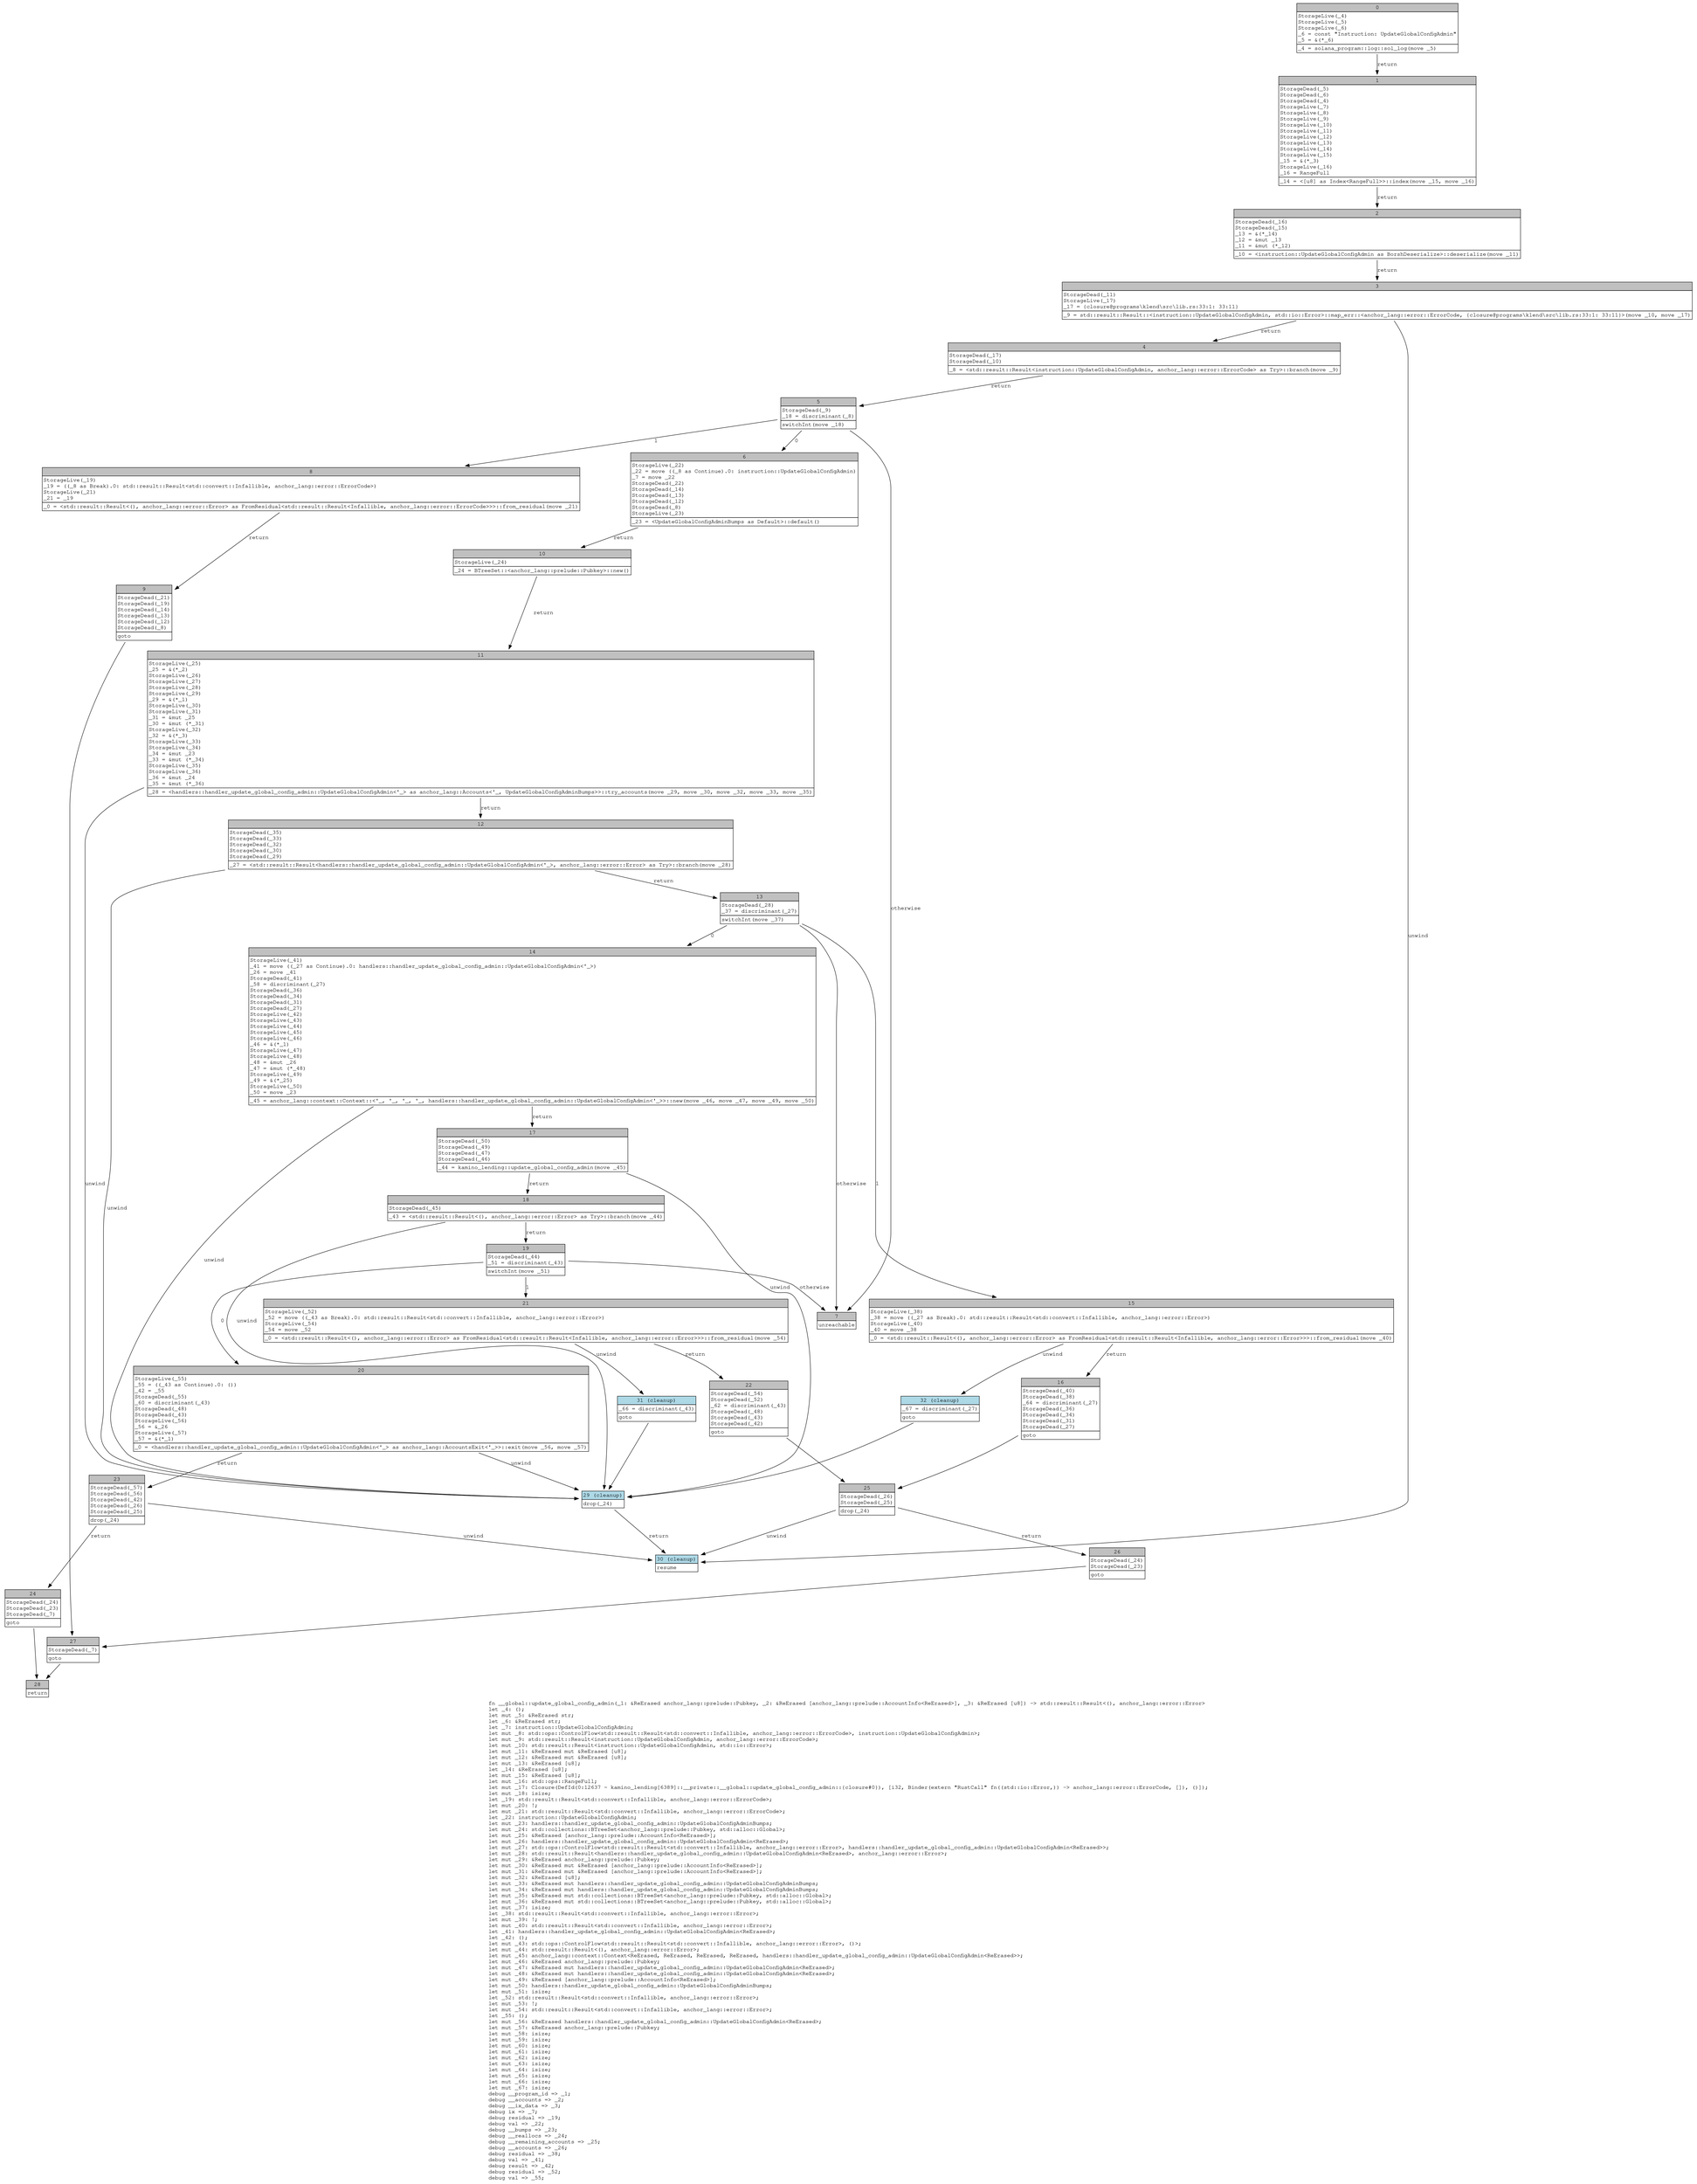 digraph Mir_0_12635 {
    graph [fontname="Courier, monospace"];
    node [fontname="Courier, monospace"];
    edge [fontname="Courier, monospace"];
    label=<fn __global::update_global_config_admin(_1: &amp;ReErased anchor_lang::prelude::Pubkey, _2: &amp;ReErased [anchor_lang::prelude::AccountInfo&lt;ReErased&gt;], _3: &amp;ReErased [u8]) -&gt; std::result::Result&lt;(), anchor_lang::error::Error&gt;<br align="left"/>let _4: ();<br align="left"/>let mut _5: &amp;ReErased str;<br align="left"/>let _6: &amp;ReErased str;<br align="left"/>let _7: instruction::UpdateGlobalConfigAdmin;<br align="left"/>let mut _8: std::ops::ControlFlow&lt;std::result::Result&lt;std::convert::Infallible, anchor_lang::error::ErrorCode&gt;, instruction::UpdateGlobalConfigAdmin&gt;;<br align="left"/>let mut _9: std::result::Result&lt;instruction::UpdateGlobalConfigAdmin, anchor_lang::error::ErrorCode&gt;;<br align="left"/>let mut _10: std::result::Result&lt;instruction::UpdateGlobalConfigAdmin, std::io::Error&gt;;<br align="left"/>let mut _11: &amp;ReErased mut &amp;ReErased [u8];<br align="left"/>let mut _12: &amp;ReErased mut &amp;ReErased [u8];<br align="left"/>let mut _13: &amp;ReErased [u8];<br align="left"/>let _14: &amp;ReErased [u8];<br align="left"/>let mut _15: &amp;ReErased [u8];<br align="left"/>let mut _16: std::ops::RangeFull;<br align="left"/>let mut _17: Closure(DefId(0:12637 ~ kamino_lending[6389]::__private::__global::update_global_config_admin::{closure#0}), [i32, Binder(extern &quot;RustCall&quot; fn((std::io::Error,)) -&gt; anchor_lang::error::ErrorCode, []), ()]);<br align="left"/>let mut _18: isize;<br align="left"/>let _19: std::result::Result&lt;std::convert::Infallible, anchor_lang::error::ErrorCode&gt;;<br align="left"/>let mut _20: !;<br align="left"/>let mut _21: std::result::Result&lt;std::convert::Infallible, anchor_lang::error::ErrorCode&gt;;<br align="left"/>let _22: instruction::UpdateGlobalConfigAdmin;<br align="left"/>let mut _23: handlers::handler_update_global_config_admin::UpdateGlobalConfigAdminBumps;<br align="left"/>let mut _24: std::collections::BTreeSet&lt;anchor_lang::prelude::Pubkey, std::alloc::Global&gt;;<br align="left"/>let mut _25: &amp;ReErased [anchor_lang::prelude::AccountInfo&lt;ReErased&gt;];<br align="left"/>let mut _26: handlers::handler_update_global_config_admin::UpdateGlobalConfigAdmin&lt;ReErased&gt;;<br align="left"/>let mut _27: std::ops::ControlFlow&lt;std::result::Result&lt;std::convert::Infallible, anchor_lang::error::Error&gt;, handlers::handler_update_global_config_admin::UpdateGlobalConfigAdmin&lt;ReErased&gt;&gt;;<br align="left"/>let mut _28: std::result::Result&lt;handlers::handler_update_global_config_admin::UpdateGlobalConfigAdmin&lt;ReErased&gt;, anchor_lang::error::Error&gt;;<br align="left"/>let mut _29: &amp;ReErased anchor_lang::prelude::Pubkey;<br align="left"/>let mut _30: &amp;ReErased mut &amp;ReErased [anchor_lang::prelude::AccountInfo&lt;ReErased&gt;];<br align="left"/>let mut _31: &amp;ReErased mut &amp;ReErased [anchor_lang::prelude::AccountInfo&lt;ReErased&gt;];<br align="left"/>let mut _32: &amp;ReErased [u8];<br align="left"/>let mut _33: &amp;ReErased mut handlers::handler_update_global_config_admin::UpdateGlobalConfigAdminBumps;<br align="left"/>let mut _34: &amp;ReErased mut handlers::handler_update_global_config_admin::UpdateGlobalConfigAdminBumps;<br align="left"/>let mut _35: &amp;ReErased mut std::collections::BTreeSet&lt;anchor_lang::prelude::Pubkey, std::alloc::Global&gt;;<br align="left"/>let mut _36: &amp;ReErased mut std::collections::BTreeSet&lt;anchor_lang::prelude::Pubkey, std::alloc::Global&gt;;<br align="left"/>let mut _37: isize;<br align="left"/>let _38: std::result::Result&lt;std::convert::Infallible, anchor_lang::error::Error&gt;;<br align="left"/>let mut _39: !;<br align="left"/>let mut _40: std::result::Result&lt;std::convert::Infallible, anchor_lang::error::Error&gt;;<br align="left"/>let _41: handlers::handler_update_global_config_admin::UpdateGlobalConfigAdmin&lt;ReErased&gt;;<br align="left"/>let _42: ();<br align="left"/>let mut _43: std::ops::ControlFlow&lt;std::result::Result&lt;std::convert::Infallible, anchor_lang::error::Error&gt;, ()&gt;;<br align="left"/>let mut _44: std::result::Result&lt;(), anchor_lang::error::Error&gt;;<br align="left"/>let mut _45: anchor_lang::context::Context&lt;ReErased, ReErased, ReErased, ReErased, handlers::handler_update_global_config_admin::UpdateGlobalConfigAdmin&lt;ReErased&gt;&gt;;<br align="left"/>let mut _46: &amp;ReErased anchor_lang::prelude::Pubkey;<br align="left"/>let mut _47: &amp;ReErased mut handlers::handler_update_global_config_admin::UpdateGlobalConfigAdmin&lt;ReErased&gt;;<br align="left"/>let mut _48: &amp;ReErased mut handlers::handler_update_global_config_admin::UpdateGlobalConfigAdmin&lt;ReErased&gt;;<br align="left"/>let mut _49: &amp;ReErased [anchor_lang::prelude::AccountInfo&lt;ReErased&gt;];<br align="left"/>let mut _50: handlers::handler_update_global_config_admin::UpdateGlobalConfigAdminBumps;<br align="left"/>let mut _51: isize;<br align="left"/>let _52: std::result::Result&lt;std::convert::Infallible, anchor_lang::error::Error&gt;;<br align="left"/>let mut _53: !;<br align="left"/>let mut _54: std::result::Result&lt;std::convert::Infallible, anchor_lang::error::Error&gt;;<br align="left"/>let _55: ();<br align="left"/>let mut _56: &amp;ReErased handlers::handler_update_global_config_admin::UpdateGlobalConfigAdmin&lt;ReErased&gt;;<br align="left"/>let mut _57: &amp;ReErased anchor_lang::prelude::Pubkey;<br align="left"/>let mut _58: isize;<br align="left"/>let mut _59: isize;<br align="left"/>let mut _60: isize;<br align="left"/>let mut _61: isize;<br align="left"/>let mut _62: isize;<br align="left"/>let mut _63: isize;<br align="left"/>let mut _64: isize;<br align="left"/>let mut _65: isize;<br align="left"/>let mut _66: isize;<br align="left"/>let mut _67: isize;<br align="left"/>debug __program_id =&gt; _1;<br align="left"/>debug __accounts =&gt; _2;<br align="left"/>debug __ix_data =&gt; _3;<br align="left"/>debug ix =&gt; _7;<br align="left"/>debug residual =&gt; _19;<br align="left"/>debug val =&gt; _22;<br align="left"/>debug __bumps =&gt; _23;<br align="left"/>debug __reallocs =&gt; _24;<br align="left"/>debug __remaining_accounts =&gt; _25;<br align="left"/>debug __accounts =&gt; _26;<br align="left"/>debug residual =&gt; _38;<br align="left"/>debug val =&gt; _41;<br align="left"/>debug result =&gt; _42;<br align="left"/>debug residual =&gt; _52;<br align="left"/>debug val =&gt; _55;<br align="left"/>>;
    bb0__0_12635 [shape="none", label=<<table border="0" cellborder="1" cellspacing="0"><tr><td bgcolor="gray" align="center" colspan="1">0</td></tr><tr><td align="left" balign="left">StorageLive(_4)<br/>StorageLive(_5)<br/>StorageLive(_6)<br/>_6 = const &quot;Instruction: UpdateGlobalConfigAdmin&quot;<br/>_5 = &amp;(*_6)<br/></td></tr><tr><td align="left">_4 = solana_program::log::sol_log(move _5)</td></tr></table>>];
    bb1__0_12635 [shape="none", label=<<table border="0" cellborder="1" cellspacing="0"><tr><td bgcolor="gray" align="center" colspan="1">1</td></tr><tr><td align="left" balign="left">StorageDead(_5)<br/>StorageDead(_6)<br/>StorageDead(_4)<br/>StorageLive(_7)<br/>StorageLive(_8)<br/>StorageLive(_9)<br/>StorageLive(_10)<br/>StorageLive(_11)<br/>StorageLive(_12)<br/>StorageLive(_13)<br/>StorageLive(_14)<br/>StorageLive(_15)<br/>_15 = &amp;(*_3)<br/>StorageLive(_16)<br/>_16 = RangeFull<br/></td></tr><tr><td align="left">_14 = &lt;[u8] as Index&lt;RangeFull&gt;&gt;::index(move _15, move _16)</td></tr></table>>];
    bb2__0_12635 [shape="none", label=<<table border="0" cellborder="1" cellspacing="0"><tr><td bgcolor="gray" align="center" colspan="1">2</td></tr><tr><td align="left" balign="left">StorageDead(_16)<br/>StorageDead(_15)<br/>_13 = &amp;(*_14)<br/>_12 = &amp;mut _13<br/>_11 = &amp;mut (*_12)<br/></td></tr><tr><td align="left">_10 = &lt;instruction::UpdateGlobalConfigAdmin as BorshDeserialize&gt;::deserialize(move _11)</td></tr></table>>];
    bb3__0_12635 [shape="none", label=<<table border="0" cellborder="1" cellspacing="0"><tr><td bgcolor="gray" align="center" colspan="1">3</td></tr><tr><td align="left" balign="left">StorageDead(_11)<br/>StorageLive(_17)<br/>_17 = {closure@programs\klend\src\lib.rs:33:1: 33:11}<br/></td></tr><tr><td align="left">_9 = std::result::Result::&lt;instruction::UpdateGlobalConfigAdmin, std::io::Error&gt;::map_err::&lt;anchor_lang::error::ErrorCode, {closure@programs\klend\src\lib.rs:33:1: 33:11}&gt;(move _10, move _17)</td></tr></table>>];
    bb4__0_12635 [shape="none", label=<<table border="0" cellborder="1" cellspacing="0"><tr><td bgcolor="gray" align="center" colspan="1">4</td></tr><tr><td align="left" balign="left">StorageDead(_17)<br/>StorageDead(_10)<br/></td></tr><tr><td align="left">_8 = &lt;std::result::Result&lt;instruction::UpdateGlobalConfigAdmin, anchor_lang::error::ErrorCode&gt; as Try&gt;::branch(move _9)</td></tr></table>>];
    bb5__0_12635 [shape="none", label=<<table border="0" cellborder="1" cellspacing="0"><tr><td bgcolor="gray" align="center" colspan="1">5</td></tr><tr><td align="left" balign="left">StorageDead(_9)<br/>_18 = discriminant(_8)<br/></td></tr><tr><td align="left">switchInt(move _18)</td></tr></table>>];
    bb6__0_12635 [shape="none", label=<<table border="0" cellborder="1" cellspacing="0"><tr><td bgcolor="gray" align="center" colspan="1">6</td></tr><tr><td align="left" balign="left">StorageLive(_22)<br/>_22 = move ((_8 as Continue).0: instruction::UpdateGlobalConfigAdmin)<br/>_7 = move _22<br/>StorageDead(_22)<br/>StorageDead(_14)<br/>StorageDead(_13)<br/>StorageDead(_12)<br/>StorageDead(_8)<br/>StorageLive(_23)<br/></td></tr><tr><td align="left">_23 = &lt;UpdateGlobalConfigAdminBumps as Default&gt;::default()</td></tr></table>>];
    bb7__0_12635 [shape="none", label=<<table border="0" cellborder="1" cellspacing="0"><tr><td bgcolor="gray" align="center" colspan="1">7</td></tr><tr><td align="left">unreachable</td></tr></table>>];
    bb8__0_12635 [shape="none", label=<<table border="0" cellborder="1" cellspacing="0"><tr><td bgcolor="gray" align="center" colspan="1">8</td></tr><tr><td align="left" balign="left">StorageLive(_19)<br/>_19 = ((_8 as Break).0: std::result::Result&lt;std::convert::Infallible, anchor_lang::error::ErrorCode&gt;)<br/>StorageLive(_21)<br/>_21 = _19<br/></td></tr><tr><td align="left">_0 = &lt;std::result::Result&lt;(), anchor_lang::error::Error&gt; as FromResidual&lt;std::result::Result&lt;Infallible, anchor_lang::error::ErrorCode&gt;&gt;&gt;::from_residual(move _21)</td></tr></table>>];
    bb9__0_12635 [shape="none", label=<<table border="0" cellborder="1" cellspacing="0"><tr><td bgcolor="gray" align="center" colspan="1">9</td></tr><tr><td align="left" balign="left">StorageDead(_21)<br/>StorageDead(_19)<br/>StorageDead(_14)<br/>StorageDead(_13)<br/>StorageDead(_12)<br/>StorageDead(_8)<br/></td></tr><tr><td align="left">goto</td></tr></table>>];
    bb10__0_12635 [shape="none", label=<<table border="0" cellborder="1" cellspacing="0"><tr><td bgcolor="gray" align="center" colspan="1">10</td></tr><tr><td align="left" balign="left">StorageLive(_24)<br/></td></tr><tr><td align="left">_24 = BTreeSet::&lt;anchor_lang::prelude::Pubkey&gt;::new()</td></tr></table>>];
    bb11__0_12635 [shape="none", label=<<table border="0" cellborder="1" cellspacing="0"><tr><td bgcolor="gray" align="center" colspan="1">11</td></tr><tr><td align="left" balign="left">StorageLive(_25)<br/>_25 = &amp;(*_2)<br/>StorageLive(_26)<br/>StorageLive(_27)<br/>StorageLive(_28)<br/>StorageLive(_29)<br/>_29 = &amp;(*_1)<br/>StorageLive(_30)<br/>StorageLive(_31)<br/>_31 = &amp;mut _25<br/>_30 = &amp;mut (*_31)<br/>StorageLive(_32)<br/>_32 = &amp;(*_3)<br/>StorageLive(_33)<br/>StorageLive(_34)<br/>_34 = &amp;mut _23<br/>_33 = &amp;mut (*_34)<br/>StorageLive(_35)<br/>StorageLive(_36)<br/>_36 = &amp;mut _24<br/>_35 = &amp;mut (*_36)<br/></td></tr><tr><td align="left">_28 = &lt;handlers::handler_update_global_config_admin::UpdateGlobalConfigAdmin&lt;'_&gt; as anchor_lang::Accounts&lt;'_, UpdateGlobalConfigAdminBumps&gt;&gt;::try_accounts(move _29, move _30, move _32, move _33, move _35)</td></tr></table>>];
    bb12__0_12635 [shape="none", label=<<table border="0" cellborder="1" cellspacing="0"><tr><td bgcolor="gray" align="center" colspan="1">12</td></tr><tr><td align="left" balign="left">StorageDead(_35)<br/>StorageDead(_33)<br/>StorageDead(_32)<br/>StorageDead(_30)<br/>StorageDead(_29)<br/></td></tr><tr><td align="left">_27 = &lt;std::result::Result&lt;handlers::handler_update_global_config_admin::UpdateGlobalConfigAdmin&lt;'_&gt;, anchor_lang::error::Error&gt; as Try&gt;::branch(move _28)</td></tr></table>>];
    bb13__0_12635 [shape="none", label=<<table border="0" cellborder="1" cellspacing="0"><tr><td bgcolor="gray" align="center" colspan="1">13</td></tr><tr><td align="left" balign="left">StorageDead(_28)<br/>_37 = discriminant(_27)<br/></td></tr><tr><td align="left">switchInt(move _37)</td></tr></table>>];
    bb14__0_12635 [shape="none", label=<<table border="0" cellborder="1" cellspacing="0"><tr><td bgcolor="gray" align="center" colspan="1">14</td></tr><tr><td align="left" balign="left">StorageLive(_41)<br/>_41 = move ((_27 as Continue).0: handlers::handler_update_global_config_admin::UpdateGlobalConfigAdmin&lt;'_&gt;)<br/>_26 = move _41<br/>StorageDead(_41)<br/>_58 = discriminant(_27)<br/>StorageDead(_36)<br/>StorageDead(_34)<br/>StorageDead(_31)<br/>StorageDead(_27)<br/>StorageLive(_42)<br/>StorageLive(_43)<br/>StorageLive(_44)<br/>StorageLive(_45)<br/>StorageLive(_46)<br/>_46 = &amp;(*_1)<br/>StorageLive(_47)<br/>StorageLive(_48)<br/>_48 = &amp;mut _26<br/>_47 = &amp;mut (*_48)<br/>StorageLive(_49)<br/>_49 = &amp;(*_25)<br/>StorageLive(_50)<br/>_50 = move _23<br/></td></tr><tr><td align="left">_45 = anchor_lang::context::Context::&lt;'_, '_, '_, '_, handlers::handler_update_global_config_admin::UpdateGlobalConfigAdmin&lt;'_&gt;&gt;::new(move _46, move _47, move _49, move _50)</td></tr></table>>];
    bb15__0_12635 [shape="none", label=<<table border="0" cellborder="1" cellspacing="0"><tr><td bgcolor="gray" align="center" colspan="1">15</td></tr><tr><td align="left" balign="left">StorageLive(_38)<br/>_38 = move ((_27 as Break).0: std::result::Result&lt;std::convert::Infallible, anchor_lang::error::Error&gt;)<br/>StorageLive(_40)<br/>_40 = move _38<br/></td></tr><tr><td align="left">_0 = &lt;std::result::Result&lt;(), anchor_lang::error::Error&gt; as FromResidual&lt;std::result::Result&lt;Infallible, anchor_lang::error::Error&gt;&gt;&gt;::from_residual(move _40)</td></tr></table>>];
    bb16__0_12635 [shape="none", label=<<table border="0" cellborder="1" cellspacing="0"><tr><td bgcolor="gray" align="center" colspan="1">16</td></tr><tr><td align="left" balign="left">StorageDead(_40)<br/>StorageDead(_38)<br/>_64 = discriminant(_27)<br/>StorageDead(_36)<br/>StorageDead(_34)<br/>StorageDead(_31)<br/>StorageDead(_27)<br/></td></tr><tr><td align="left">goto</td></tr></table>>];
    bb17__0_12635 [shape="none", label=<<table border="0" cellborder="1" cellspacing="0"><tr><td bgcolor="gray" align="center" colspan="1">17</td></tr><tr><td align="left" balign="left">StorageDead(_50)<br/>StorageDead(_49)<br/>StorageDead(_47)<br/>StorageDead(_46)<br/></td></tr><tr><td align="left">_44 = kamino_lending::update_global_config_admin(move _45)</td></tr></table>>];
    bb18__0_12635 [shape="none", label=<<table border="0" cellborder="1" cellspacing="0"><tr><td bgcolor="gray" align="center" colspan="1">18</td></tr><tr><td align="left" balign="left">StorageDead(_45)<br/></td></tr><tr><td align="left">_43 = &lt;std::result::Result&lt;(), anchor_lang::error::Error&gt; as Try&gt;::branch(move _44)</td></tr></table>>];
    bb19__0_12635 [shape="none", label=<<table border="0" cellborder="1" cellspacing="0"><tr><td bgcolor="gray" align="center" colspan="1">19</td></tr><tr><td align="left" balign="left">StorageDead(_44)<br/>_51 = discriminant(_43)<br/></td></tr><tr><td align="left">switchInt(move _51)</td></tr></table>>];
    bb20__0_12635 [shape="none", label=<<table border="0" cellborder="1" cellspacing="0"><tr><td bgcolor="gray" align="center" colspan="1">20</td></tr><tr><td align="left" balign="left">StorageLive(_55)<br/>_55 = ((_43 as Continue).0: ())<br/>_42 = _55<br/>StorageDead(_55)<br/>_60 = discriminant(_43)<br/>StorageDead(_48)<br/>StorageDead(_43)<br/>StorageLive(_56)<br/>_56 = &amp;_26<br/>StorageLive(_57)<br/>_57 = &amp;(*_1)<br/></td></tr><tr><td align="left">_0 = &lt;handlers::handler_update_global_config_admin::UpdateGlobalConfigAdmin&lt;'_&gt; as anchor_lang::AccountsExit&lt;'_&gt;&gt;::exit(move _56, move _57)</td></tr></table>>];
    bb21__0_12635 [shape="none", label=<<table border="0" cellborder="1" cellspacing="0"><tr><td bgcolor="gray" align="center" colspan="1">21</td></tr><tr><td align="left" balign="left">StorageLive(_52)<br/>_52 = move ((_43 as Break).0: std::result::Result&lt;std::convert::Infallible, anchor_lang::error::Error&gt;)<br/>StorageLive(_54)<br/>_54 = move _52<br/></td></tr><tr><td align="left">_0 = &lt;std::result::Result&lt;(), anchor_lang::error::Error&gt; as FromResidual&lt;std::result::Result&lt;Infallible, anchor_lang::error::Error&gt;&gt;&gt;::from_residual(move _54)</td></tr></table>>];
    bb22__0_12635 [shape="none", label=<<table border="0" cellborder="1" cellspacing="0"><tr><td bgcolor="gray" align="center" colspan="1">22</td></tr><tr><td align="left" balign="left">StorageDead(_54)<br/>StorageDead(_52)<br/>_62 = discriminant(_43)<br/>StorageDead(_48)<br/>StorageDead(_43)<br/>StorageDead(_42)<br/></td></tr><tr><td align="left">goto</td></tr></table>>];
    bb23__0_12635 [shape="none", label=<<table border="0" cellborder="1" cellspacing="0"><tr><td bgcolor="gray" align="center" colspan="1">23</td></tr><tr><td align="left" balign="left">StorageDead(_57)<br/>StorageDead(_56)<br/>StorageDead(_42)<br/>StorageDead(_26)<br/>StorageDead(_25)<br/></td></tr><tr><td align="left">drop(_24)</td></tr></table>>];
    bb24__0_12635 [shape="none", label=<<table border="0" cellborder="1" cellspacing="0"><tr><td bgcolor="gray" align="center" colspan="1">24</td></tr><tr><td align="left" balign="left">StorageDead(_24)<br/>StorageDead(_23)<br/>StorageDead(_7)<br/></td></tr><tr><td align="left">goto</td></tr></table>>];
    bb25__0_12635 [shape="none", label=<<table border="0" cellborder="1" cellspacing="0"><tr><td bgcolor="gray" align="center" colspan="1">25</td></tr><tr><td align="left" balign="left">StorageDead(_26)<br/>StorageDead(_25)<br/></td></tr><tr><td align="left">drop(_24)</td></tr></table>>];
    bb26__0_12635 [shape="none", label=<<table border="0" cellborder="1" cellspacing="0"><tr><td bgcolor="gray" align="center" colspan="1">26</td></tr><tr><td align="left" balign="left">StorageDead(_24)<br/>StorageDead(_23)<br/></td></tr><tr><td align="left">goto</td></tr></table>>];
    bb27__0_12635 [shape="none", label=<<table border="0" cellborder="1" cellspacing="0"><tr><td bgcolor="gray" align="center" colspan="1">27</td></tr><tr><td align="left" balign="left">StorageDead(_7)<br/></td></tr><tr><td align="left">goto</td></tr></table>>];
    bb28__0_12635 [shape="none", label=<<table border="0" cellborder="1" cellspacing="0"><tr><td bgcolor="gray" align="center" colspan="1">28</td></tr><tr><td align="left">return</td></tr></table>>];
    bb29__0_12635 [shape="none", label=<<table border="0" cellborder="1" cellspacing="0"><tr><td bgcolor="lightblue" align="center" colspan="1">29 (cleanup)</td></tr><tr><td align="left">drop(_24)</td></tr></table>>];
    bb30__0_12635 [shape="none", label=<<table border="0" cellborder="1" cellspacing="0"><tr><td bgcolor="lightblue" align="center" colspan="1">30 (cleanup)</td></tr><tr><td align="left">resume</td></tr></table>>];
    bb31__0_12635 [shape="none", label=<<table border="0" cellborder="1" cellspacing="0"><tr><td bgcolor="lightblue" align="center" colspan="1">31 (cleanup)</td></tr><tr><td align="left" balign="left">_66 = discriminant(_43)<br/></td></tr><tr><td align="left">goto</td></tr></table>>];
    bb32__0_12635 [shape="none", label=<<table border="0" cellborder="1" cellspacing="0"><tr><td bgcolor="lightblue" align="center" colspan="1">32 (cleanup)</td></tr><tr><td align="left" balign="left">_67 = discriminant(_27)<br/></td></tr><tr><td align="left">goto</td></tr></table>>];
    bb0__0_12635 -> bb1__0_12635 [label="return"];
    bb1__0_12635 -> bb2__0_12635 [label="return"];
    bb2__0_12635 -> bb3__0_12635 [label="return"];
    bb3__0_12635 -> bb4__0_12635 [label="return"];
    bb3__0_12635 -> bb30__0_12635 [label="unwind"];
    bb4__0_12635 -> bb5__0_12635 [label="return"];
    bb5__0_12635 -> bb6__0_12635 [label="0"];
    bb5__0_12635 -> bb8__0_12635 [label="1"];
    bb5__0_12635 -> bb7__0_12635 [label="otherwise"];
    bb6__0_12635 -> bb10__0_12635 [label="return"];
    bb8__0_12635 -> bb9__0_12635 [label="return"];
    bb9__0_12635 -> bb27__0_12635 [label=""];
    bb10__0_12635 -> bb11__0_12635 [label="return"];
    bb11__0_12635 -> bb12__0_12635 [label="return"];
    bb11__0_12635 -> bb29__0_12635 [label="unwind"];
    bb12__0_12635 -> bb13__0_12635 [label="return"];
    bb12__0_12635 -> bb29__0_12635 [label="unwind"];
    bb13__0_12635 -> bb14__0_12635 [label="0"];
    bb13__0_12635 -> bb15__0_12635 [label="1"];
    bb13__0_12635 -> bb7__0_12635 [label="otherwise"];
    bb14__0_12635 -> bb17__0_12635 [label="return"];
    bb14__0_12635 -> bb29__0_12635 [label="unwind"];
    bb15__0_12635 -> bb16__0_12635 [label="return"];
    bb15__0_12635 -> bb32__0_12635 [label="unwind"];
    bb16__0_12635 -> bb25__0_12635 [label=""];
    bb17__0_12635 -> bb18__0_12635 [label="return"];
    bb17__0_12635 -> bb29__0_12635 [label="unwind"];
    bb18__0_12635 -> bb19__0_12635 [label="return"];
    bb18__0_12635 -> bb29__0_12635 [label="unwind"];
    bb19__0_12635 -> bb20__0_12635 [label="0"];
    bb19__0_12635 -> bb21__0_12635 [label="1"];
    bb19__0_12635 -> bb7__0_12635 [label="otherwise"];
    bb20__0_12635 -> bb23__0_12635 [label="return"];
    bb20__0_12635 -> bb29__0_12635 [label="unwind"];
    bb21__0_12635 -> bb22__0_12635 [label="return"];
    bb21__0_12635 -> bb31__0_12635 [label="unwind"];
    bb22__0_12635 -> bb25__0_12635 [label=""];
    bb23__0_12635 -> bb24__0_12635 [label="return"];
    bb23__0_12635 -> bb30__0_12635 [label="unwind"];
    bb24__0_12635 -> bb28__0_12635 [label=""];
    bb25__0_12635 -> bb26__0_12635 [label="return"];
    bb25__0_12635 -> bb30__0_12635 [label="unwind"];
    bb26__0_12635 -> bb27__0_12635 [label=""];
    bb27__0_12635 -> bb28__0_12635 [label=""];
    bb29__0_12635 -> bb30__0_12635 [label="return"];
    bb31__0_12635 -> bb29__0_12635 [label=""];
    bb32__0_12635 -> bb29__0_12635 [label=""];
}
